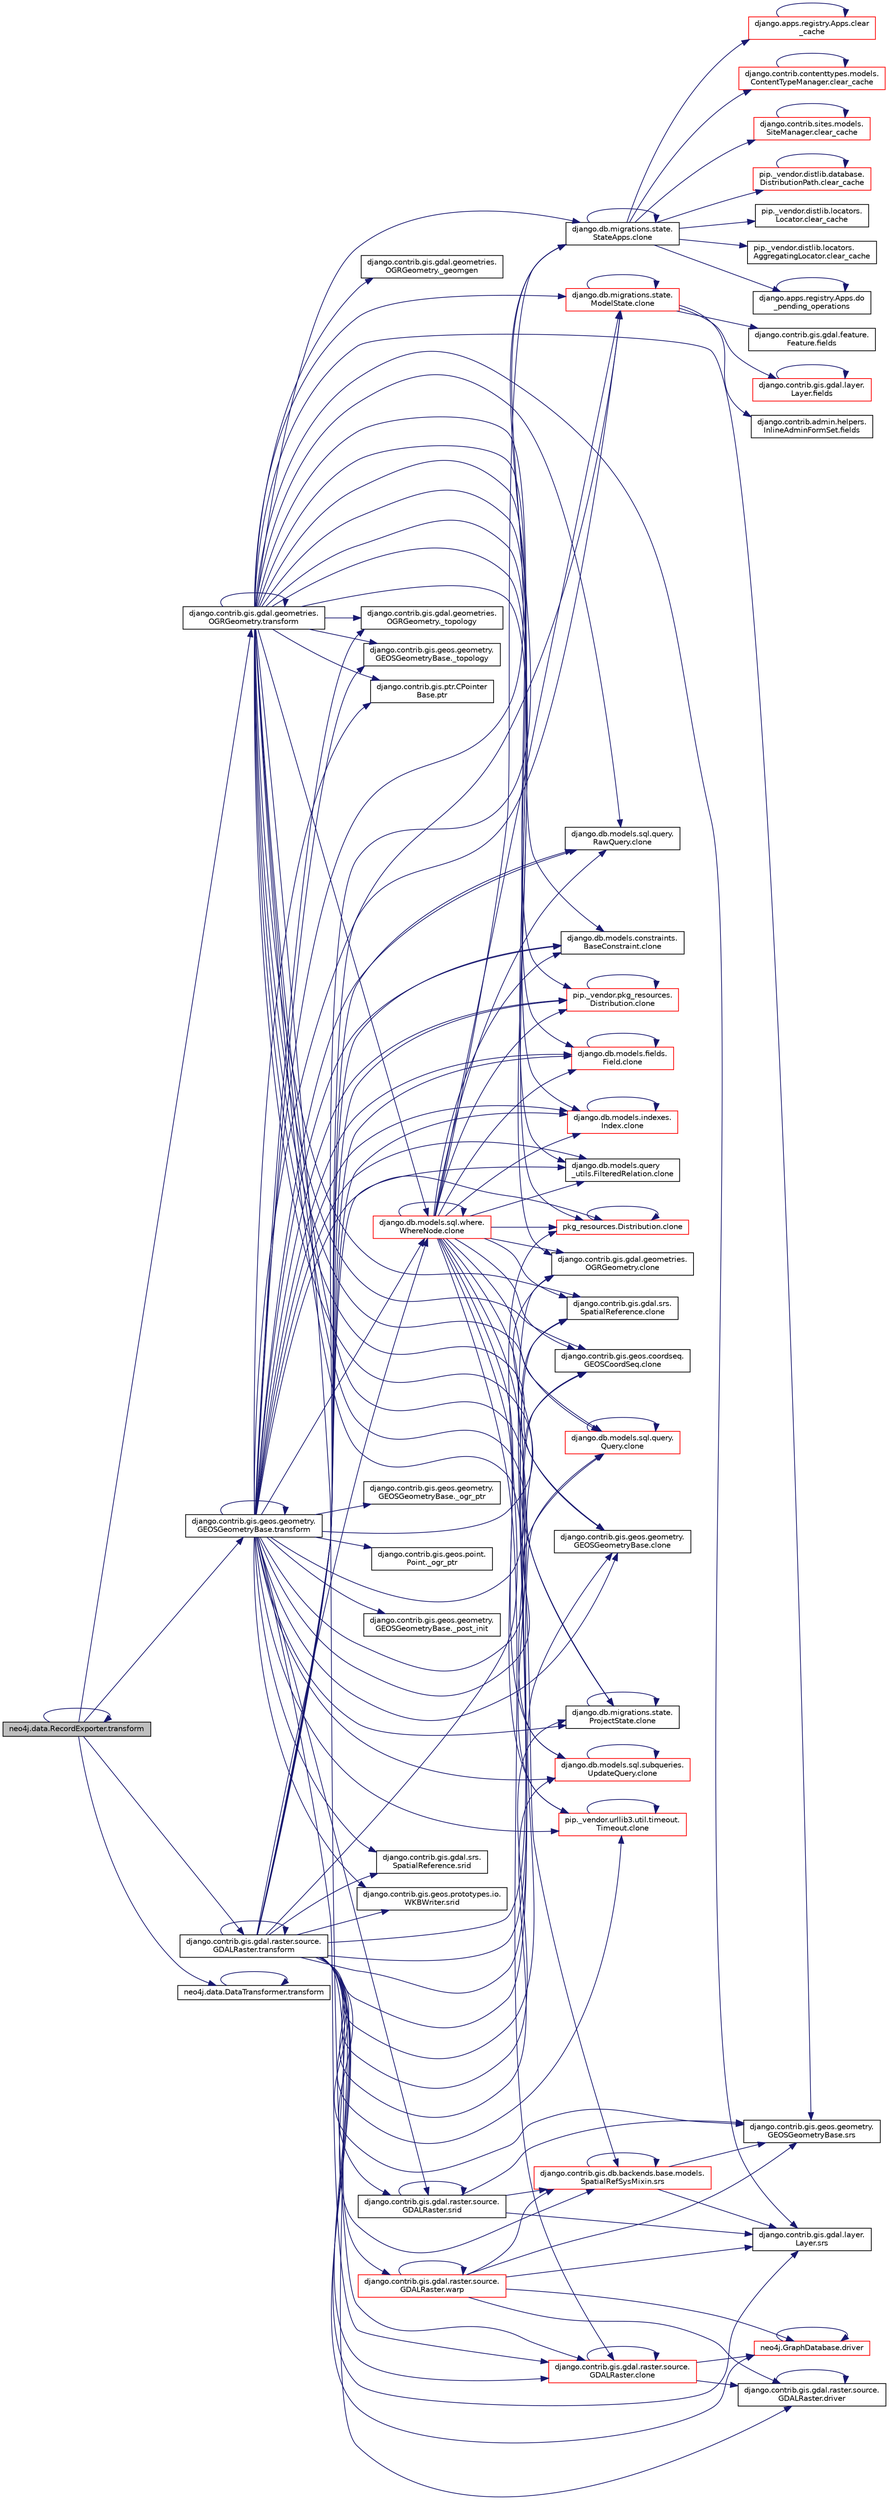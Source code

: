 digraph "neo4j.data.RecordExporter.transform"
{
 // LATEX_PDF_SIZE
  edge [fontname="Helvetica",fontsize="10",labelfontname="Helvetica",labelfontsize="10"];
  node [fontname="Helvetica",fontsize="10",shape=record];
  rankdir="LR";
  Node1 [label="neo4j.data.RecordExporter.transform",height=0.2,width=0.4,color="black", fillcolor="grey75", style="filled", fontcolor="black",tooltip=" "];
  Node1 -> Node2 [color="midnightblue",fontsize="10",style="solid",fontname="Helvetica"];
  Node2 [label="django.contrib.gis.gdal.geometries.\lOGRGeometry.transform",height=0.2,width=0.4,color="black", fillcolor="white", style="filled",URL="$dd/d78/classdjango_1_1contrib_1_1gis_1_1gdal_1_1geometries_1_1_o_g_r_geometry.html#a226a7d57d4415577e5134c074054bc99",tooltip=" "];
  Node2 -> Node3 [color="midnightblue",fontsize="10",style="solid",fontname="Helvetica"];
  Node3 [label="django.contrib.gis.gdal.geometries.\lOGRGeometry._geomgen",height=0.2,width=0.4,color="black", fillcolor="white", style="filled",URL="$dd/d78/classdjango_1_1contrib_1_1gis_1_1gdal_1_1geometries_1_1_o_g_r_geometry.html#ae1622eb7a9efcc0f3c74c09dbb4d6e6b",tooltip=" "];
  Node2 -> Node4 [color="midnightblue",fontsize="10",style="solid",fontname="Helvetica"];
  Node4 [label="django.contrib.gis.gdal.geometries.\lOGRGeometry._topology",height=0.2,width=0.4,color="black", fillcolor="white", style="filled",URL="$dd/d78/classdjango_1_1contrib_1_1gis_1_1gdal_1_1geometries_1_1_o_g_r_geometry.html#aef218d7920cb6e8918bc04bf9953df59",tooltip=" "];
  Node2 -> Node5 [color="midnightblue",fontsize="10",style="solid",fontname="Helvetica"];
  Node5 [label="django.contrib.gis.geos.geometry.\lGEOSGeometryBase._topology",height=0.2,width=0.4,color="black", fillcolor="white", style="filled",URL="$d0/d97/classdjango_1_1contrib_1_1gis_1_1geos_1_1geometry_1_1_g_e_o_s_geometry_base.html#a0d02dae18ef26858fe1516ede3af2923",tooltip=" "];
  Node2 -> Node6 [color="midnightblue",fontsize="10",style="solid",fontname="Helvetica"];
  Node6 [label="django.contrib.gis.gdal.geometries.\lOGRGeometry.clone",height=0.2,width=0.4,color="black", fillcolor="white", style="filled",URL="$dd/d78/classdjango_1_1contrib_1_1gis_1_1gdal_1_1geometries_1_1_o_g_r_geometry.html#aa632a5e07e0facf26b59c993c332b863",tooltip=" "];
  Node2 -> Node7 [color="midnightblue",fontsize="10",style="solid",fontname="Helvetica"];
  Node7 [label="django.contrib.gis.gdal.srs.\lSpatialReference.clone",height=0.2,width=0.4,color="black", fillcolor="white", style="filled",URL="$d7/dda/classdjango_1_1contrib_1_1gis_1_1gdal_1_1srs_1_1_spatial_reference.html#ab518a573c006e7fd51d3c611f1e3d5d1",tooltip=" "];
  Node2 -> Node8 [color="midnightblue",fontsize="10",style="solid",fontname="Helvetica"];
  Node8 [label="django.contrib.gis.geos.coordseq.\lGEOSCoordSeq.clone",height=0.2,width=0.4,color="black", fillcolor="white", style="filled",URL="$d5/d0c/classdjango_1_1contrib_1_1gis_1_1geos_1_1coordseq_1_1_g_e_o_s_coord_seq.html#aa6bb2cfdaa60bf19cc387c4ab5747e79",tooltip=" "];
  Node2 -> Node9 [color="midnightblue",fontsize="10",style="solid",fontname="Helvetica"];
  Node9 [label="django.contrib.gis.geos.geometry.\lGEOSGeometryBase.clone",height=0.2,width=0.4,color="black", fillcolor="white", style="filled",URL="$d0/d97/classdjango_1_1contrib_1_1gis_1_1geos_1_1geometry_1_1_g_e_o_s_geometry_base.html#aaf92d5e776a1fedcb39b52a36e4dabb1",tooltip=" "];
  Node2 -> Node10 [color="midnightblue",fontsize="10",style="solid",fontname="Helvetica"];
  Node10 [label="django.db.migrations.state.\lProjectState.clone",height=0.2,width=0.4,color="black", fillcolor="white", style="filled",URL="$de/db2/classdjango_1_1db_1_1migrations_1_1state_1_1_project_state.html#a22b8c0c95a34494529722755f2f7fb08",tooltip=" "];
  Node10 -> Node10 [color="midnightblue",fontsize="10",style="solid",fontname="Helvetica"];
  Node2 -> Node11 [color="midnightblue",fontsize="10",style="solid",fontname="Helvetica"];
  Node11 [label="django.db.migrations.state.\lStateApps.clone",height=0.2,width=0.4,color="black", fillcolor="white", style="filled",URL="$d3/d9a/classdjango_1_1db_1_1migrations_1_1state_1_1_state_apps.html#a821944752bc7080daff8c38bb20e3943",tooltip=" "];
  Node11 -> Node12 [color="midnightblue",fontsize="10",style="solid",fontname="Helvetica"];
  Node12 [label="django.apps.registry.Apps.clear\l_cache",height=0.2,width=0.4,color="red", fillcolor="white", style="filled",URL="$d8/d34/classdjango_1_1apps_1_1registry_1_1_apps.html#a3dabf3bb1475c2e1ce598cf59420d96c",tooltip=" "];
  Node12 -> Node12 [color="midnightblue",fontsize="10",style="solid",fontname="Helvetica"];
  Node11 -> Node118 [color="midnightblue",fontsize="10",style="solid",fontname="Helvetica"];
  Node118 [label="django.contrib.contenttypes.models.\lContentTypeManager.clear_cache",height=0.2,width=0.4,color="red", fillcolor="white", style="filled",URL="$d0/dbc/classdjango_1_1contrib_1_1contenttypes_1_1models_1_1_content_type_manager.html#a8c0e3cd09eab9f713c1f4d2dda32d97c",tooltip=" "];
  Node118 -> Node118 [color="midnightblue",fontsize="10",style="solid",fontname="Helvetica"];
  Node11 -> Node120 [color="midnightblue",fontsize="10",style="solid",fontname="Helvetica"];
  Node120 [label="django.contrib.sites.models.\lSiteManager.clear_cache",height=0.2,width=0.4,color="red", fillcolor="white", style="filled",URL="$d9/d9e/classdjango_1_1contrib_1_1sites_1_1models_1_1_site_manager.html#add1b963e98668e941563915da7a3c99f",tooltip=" "];
  Node120 -> Node120 [color="midnightblue",fontsize="10",style="solid",fontname="Helvetica"];
  Node11 -> Node5526 [color="midnightblue",fontsize="10",style="solid",fontname="Helvetica"];
  Node5526 [label="pip._vendor.distlib.database.\lDistributionPath.clear_cache",height=0.2,width=0.4,color="red", fillcolor="white", style="filled",URL="$d3/d8a/classpip_1_1__vendor_1_1distlib_1_1database_1_1_distribution_path.html#a576c17cc01238d807b4cc7b833001b0b",tooltip=" "];
  Node5526 -> Node5526 [color="midnightblue",fontsize="10",style="solid",fontname="Helvetica"];
  Node11 -> Node5528 [color="midnightblue",fontsize="10",style="solid",fontname="Helvetica"];
  Node5528 [label="pip._vendor.distlib.locators.\lLocator.clear_cache",height=0.2,width=0.4,color="black", fillcolor="white", style="filled",URL="$df/dda/classpip_1_1__vendor_1_1distlib_1_1locators_1_1_locator.html#aa8e1b24125b3cecddfa873c5ded5f3bb",tooltip=" "];
  Node11 -> Node5529 [color="midnightblue",fontsize="10",style="solid",fontname="Helvetica"];
  Node5529 [label="pip._vendor.distlib.locators.\lAggregatingLocator.clear_cache",height=0.2,width=0.4,color="black", fillcolor="white", style="filled",URL="$d3/de8/classpip_1_1__vendor_1_1distlib_1_1locators_1_1_aggregating_locator.html#a937d4d11aa45376977d68da1656ae82a",tooltip=" "];
  Node11 -> Node11 [color="midnightblue",fontsize="10",style="solid",fontname="Helvetica"];
  Node11 -> Node5530 [color="midnightblue",fontsize="10",style="solid",fontname="Helvetica"];
  Node5530 [label="django.apps.registry.Apps.do\l_pending_operations",height=0.2,width=0.4,color="black", fillcolor="white", style="filled",URL="$d8/d34/classdjango_1_1apps_1_1registry_1_1_apps.html#a4e7a349e650b3d4b0b70ce5554f59ed2",tooltip=" "];
  Node5530 -> Node5530 [color="midnightblue",fontsize="10",style="solid",fontname="Helvetica"];
  Node2 -> Node1522 [color="midnightblue",fontsize="10",style="solid",fontname="Helvetica"];
  Node1522 [label="django.db.migrations.state.\lModelState.clone",height=0.2,width=0.4,color="red", fillcolor="white", style="filled",URL="$d1/d62/classdjango_1_1db_1_1migrations_1_1state_1_1_model_state.html#ab5feb03ae6d22923dd5029a5cfb8abb0",tooltip=" "];
  Node1522 -> Node1522 [color="midnightblue",fontsize="10",style="solid",fontname="Helvetica"];
  Node1522 -> Node703 [color="midnightblue",fontsize="10",style="solid",fontname="Helvetica"];
  Node703 [label="django.contrib.admin.helpers.\lInlineAdminFormSet.fields",height=0.2,width=0.4,color="black", fillcolor="white", style="filled",URL="$db/d43/classdjango_1_1contrib_1_1admin_1_1helpers_1_1_inline_admin_form_set.html#a05da4b8d8905c6773882ad9d9219e56f",tooltip=" "];
  Node1522 -> Node704 [color="midnightblue",fontsize="10",style="solid",fontname="Helvetica"];
  Node704 [label="django.contrib.gis.gdal.feature.\lFeature.fields",height=0.2,width=0.4,color="black", fillcolor="white", style="filled",URL="$db/d34/classdjango_1_1contrib_1_1gis_1_1gdal_1_1feature_1_1_feature.html#a8cfc80966af7ca71369fc1b2c511f7d2",tooltip=" "];
  Node1522 -> Node705 [color="midnightblue",fontsize="10",style="solid",fontname="Helvetica"];
  Node705 [label="django.contrib.gis.gdal.layer.\lLayer.fields",height=0.2,width=0.4,color="red", fillcolor="white", style="filled",URL="$d9/d84/classdjango_1_1contrib_1_1gis_1_1gdal_1_1layer_1_1_layer.html#a6343afa888079fc224c68c4d69d0ae4c",tooltip=" "];
  Node705 -> Node705 [color="midnightblue",fontsize="10",style="solid",fontname="Helvetica"];
  Node2 -> Node1570 [color="midnightblue",fontsize="10",style="solid",fontname="Helvetica"];
  Node1570 [label="django.db.models.constraints.\lBaseConstraint.clone",height=0.2,width=0.4,color="black", fillcolor="white", style="filled",URL="$da/d8b/classdjango_1_1db_1_1models_1_1constraints_1_1_base_constraint.html#aa8f687025c9ab3afd1c3e0be4aeb38e5",tooltip=" "];
  Node2 -> Node1571 [color="midnightblue",fontsize="10",style="solid",fontname="Helvetica"];
  Node1571 [label="django.db.models.fields.\lField.clone",height=0.2,width=0.4,color="red", fillcolor="white", style="filled",URL="$db/d75/classdjango_1_1db_1_1models_1_1fields_1_1_field.html#ae8df23501cdf746b169871b4c3b8fd68",tooltip=" "];
  Node1571 -> Node1571 [color="midnightblue",fontsize="10",style="solid",fontname="Helvetica"];
  Node2 -> Node1836 [color="midnightblue",fontsize="10",style="solid",fontname="Helvetica"];
  Node1836 [label="django.db.models.indexes.\lIndex.clone",height=0.2,width=0.4,color="red", fillcolor="white", style="filled",URL="$d9/de5/classdjango_1_1db_1_1models_1_1indexes_1_1_index.html#a4a72c5cec1fcccfa88858c5605fb6a3d",tooltip=" "];
  Node1836 -> Node1836 [color="midnightblue",fontsize="10",style="solid",fontname="Helvetica"];
  Node2 -> Node1837 [color="midnightblue",fontsize="10",style="solid",fontname="Helvetica"];
  Node1837 [label="django.db.models.query\l_utils.FilteredRelation.clone",height=0.2,width=0.4,color="black", fillcolor="white", style="filled",URL="$d0/d2b/classdjango_1_1db_1_1models_1_1query__utils_1_1_filtered_relation.html#a9f4dae850af9de18248db090365c8ae6",tooltip=" "];
  Node2 -> Node1838 [color="midnightblue",fontsize="10",style="solid",fontname="Helvetica"];
  Node1838 [label="django.db.models.sql.query.\lQuery.clone",height=0.2,width=0.4,color="red", fillcolor="white", style="filled",URL="$d6/d30/classdjango_1_1db_1_1models_1_1sql_1_1query_1_1_query.html#a1a0da276f10cd0bf92b0b5c038210ec0",tooltip=" "];
  Node1838 -> Node1838 [color="midnightblue",fontsize="10",style="solid",fontname="Helvetica"];
  Node2 -> Node1842 [color="midnightblue",fontsize="10",style="solid",fontname="Helvetica"];
  Node1842 [label="django.db.models.sql.subqueries.\lUpdateQuery.clone",height=0.2,width=0.4,color="red", fillcolor="white", style="filled",URL="$d5/de4/classdjango_1_1db_1_1models_1_1sql_1_1subqueries_1_1_update_query.html#aa27f04cebfd03635df399ef4c8a4b203",tooltip=" "];
  Node1842 -> Node1842 [color="midnightblue",fontsize="10",style="solid",fontname="Helvetica"];
  Node2 -> Node1871 [color="midnightblue",fontsize="10",style="solid",fontname="Helvetica"];
  Node1871 [label="django.db.models.sql.where.\lWhereNode.clone",height=0.2,width=0.4,color="red", fillcolor="white", style="filled",URL="$db/da3/classdjango_1_1db_1_1models_1_1sql_1_1where_1_1_where_node.html#aa169773c5fb2dda662bec5946ed79263",tooltip=" "];
  Node1871 -> Node6 [color="midnightblue",fontsize="10",style="solid",fontname="Helvetica"];
  Node1871 -> Node7 [color="midnightblue",fontsize="10",style="solid",fontname="Helvetica"];
  Node1871 -> Node8 [color="midnightblue",fontsize="10",style="solid",fontname="Helvetica"];
  Node1871 -> Node9 [color="midnightblue",fontsize="10",style="solid",fontname="Helvetica"];
  Node1871 -> Node10 [color="midnightblue",fontsize="10",style="solid",fontname="Helvetica"];
  Node1871 -> Node11 [color="midnightblue",fontsize="10",style="solid",fontname="Helvetica"];
  Node1871 -> Node1522 [color="midnightblue",fontsize="10",style="solid",fontname="Helvetica"];
  Node1871 -> Node1570 [color="midnightblue",fontsize="10",style="solid",fontname="Helvetica"];
  Node1871 -> Node1571 [color="midnightblue",fontsize="10",style="solid",fontname="Helvetica"];
  Node1871 -> Node1836 [color="midnightblue",fontsize="10",style="solid",fontname="Helvetica"];
  Node1871 -> Node1837 [color="midnightblue",fontsize="10",style="solid",fontname="Helvetica"];
  Node1871 -> Node1838 [color="midnightblue",fontsize="10",style="solid",fontname="Helvetica"];
  Node1871 -> Node1842 [color="midnightblue",fontsize="10",style="solid",fontname="Helvetica"];
  Node1871 -> Node1871 [color="midnightblue",fontsize="10",style="solid",fontname="Helvetica"];
  Node1871 -> Node1876 [color="midnightblue",fontsize="10",style="solid",fontname="Helvetica"];
  Node1876 [label="pip._vendor.urllib3.util.timeout.\lTimeout.clone",height=0.2,width=0.4,color="red", fillcolor="white", style="filled",URL="$d7/d0f/classpip_1_1__vendor_1_1urllib3_1_1util_1_1timeout_1_1_timeout.html#adf3e93289276c7920b5bfa24ce7ad651",tooltip=" "];
  Node1876 -> Node1876 [color="midnightblue",fontsize="10",style="solid",fontname="Helvetica"];
  Node1871 -> Node1880 [color="midnightblue",fontsize="10",style="solid",fontname="Helvetica"];
  Node1880 [label="pip._vendor.pkg_resources.\lDistribution.clone",height=0.2,width=0.4,color="red", fillcolor="white", style="filled",URL="$d0/ddb/classpip_1_1__vendor_1_1pkg__resources_1_1_distribution.html#a9928966be415e533c49972011db1a5a2",tooltip=" "];
  Node1880 -> Node1880 [color="midnightblue",fontsize="10",style="solid",fontname="Helvetica"];
  Node1871 -> Node1885 [color="midnightblue",fontsize="10",style="solid",fontname="Helvetica"];
  Node1885 [label="pkg_resources.Distribution.clone",height=0.2,width=0.4,color="red", fillcolor="white", style="filled",URL="$d8/d25/classpkg__resources_1_1_distribution.html#a3efa2d30d3271d07ebea1943f13db873",tooltip=" "];
  Node1885 -> Node1885 [color="midnightblue",fontsize="10",style="solid",fontname="Helvetica"];
  Node1871 -> Node1886 [color="midnightblue",fontsize="10",style="solid",fontname="Helvetica"];
  Node1886 [label="django.contrib.gis.gdal.raster.source.\lGDALRaster.clone",height=0.2,width=0.4,color="red", fillcolor="white", style="filled",URL="$db/dff/classdjango_1_1contrib_1_1gis_1_1gdal_1_1raster_1_1source_1_1_g_d_a_l_raster.html#ab942a134825c7588400201443c9fd128",tooltip=" "];
  Node1886 -> Node1886 [color="midnightblue",fontsize="10",style="solid",fontname="Helvetica"];
  Node1886 -> Node1889 [color="midnightblue",fontsize="10",style="solid",fontname="Helvetica"];
  Node1889 [label="neo4j.GraphDatabase.driver",height=0.2,width=0.4,color="red", fillcolor="white", style="filled",URL="$d7/d6e/classneo4j_1_1_graph_database.html#a2673a1569da3fb25ba1213cbdbedddaa",tooltip=" "];
  Node1889 -> Node1889 [color="midnightblue",fontsize="10",style="solid",fontname="Helvetica"];
  Node1886 -> Node1892 [color="midnightblue",fontsize="10",style="solid",fontname="Helvetica"];
  Node1892 [label="django.contrib.gis.gdal.raster.source.\lGDALRaster.driver",height=0.2,width=0.4,color="black", fillcolor="white", style="filled",URL="$db/dff/classdjango_1_1contrib_1_1gis_1_1gdal_1_1raster_1_1source_1_1_g_d_a_l_raster.html#a23f2ee063da4f027cdd9d8d36cb84d94",tooltip=" "];
  Node1892 -> Node1892 [color="midnightblue",fontsize="10",style="solid",fontname="Helvetica"];
  Node1871 -> Node1893 [color="midnightblue",fontsize="10",style="solid",fontname="Helvetica"];
  Node1893 [label="django.db.models.sql.query.\lRawQuery.clone",height=0.2,width=0.4,color="black", fillcolor="white", style="filled",URL="$db/dfa/classdjango_1_1db_1_1models_1_1sql_1_1query_1_1_raw_query.html#a41e402ece12880e64e595a71991cd8bb",tooltip=" "];
  Node2 -> Node1876 [color="midnightblue",fontsize="10",style="solid",fontname="Helvetica"];
  Node2 -> Node1880 [color="midnightblue",fontsize="10",style="solid",fontname="Helvetica"];
  Node2 -> Node1885 [color="midnightblue",fontsize="10",style="solid",fontname="Helvetica"];
  Node2 -> Node1886 [color="midnightblue",fontsize="10",style="solid",fontname="Helvetica"];
  Node2 -> Node1893 [color="midnightblue",fontsize="10",style="solid",fontname="Helvetica"];
  Node2 -> Node20 [color="midnightblue",fontsize="10",style="solid",fontname="Helvetica"];
  Node20 [label="django.contrib.gis.ptr.CPointer\lBase.ptr",height=0.2,width=0.4,color="black", fillcolor="white", style="filled",URL="$da/dc5/classdjango_1_1contrib_1_1gis_1_1ptr_1_1_c_pointer_base.html#a234177319d249573c7dd6508c5ca9095",tooltip=" "];
  Node2 -> Node1202 [color="midnightblue",fontsize="10",style="solid",fontname="Helvetica"];
  Node1202 [label="django.contrib.gis.db.backends.base.models.\lSpatialRefSysMixin.srs",height=0.2,width=0.4,color="red", fillcolor="white", style="filled",URL="$d5/d73/classdjango_1_1contrib_1_1gis_1_1db_1_1backends_1_1base_1_1models_1_1_spatial_ref_sys_mixin.html#a872cc376b9ec7a9d3e0f5d3529890ef5",tooltip=" "];
  Node1202 -> Node1202 [color="midnightblue",fontsize="10",style="solid",fontname="Helvetica"];
  Node1202 -> Node1203 [color="midnightblue",fontsize="10",style="solid",fontname="Helvetica"];
  Node1203 [label="django.contrib.gis.gdal.layer.\lLayer.srs",height=0.2,width=0.4,color="black", fillcolor="white", style="filled",URL="$d9/d84/classdjango_1_1contrib_1_1gis_1_1gdal_1_1layer_1_1_layer.html#ad884cafef725038c4ca1d5d8cedd62ef",tooltip=" "];
  Node1202 -> Node1204 [color="midnightblue",fontsize="10",style="solid",fontname="Helvetica"];
  Node1204 [label="django.contrib.gis.geos.geometry.\lGEOSGeometryBase.srs",height=0.2,width=0.4,color="black", fillcolor="white", style="filled",URL="$d0/d97/classdjango_1_1contrib_1_1gis_1_1geos_1_1geometry_1_1_g_e_o_s_geometry_base.html#ac6e2fa1f2df958d4cdcf458cbe80931e",tooltip=" "];
  Node2 -> Node1203 [color="midnightblue",fontsize="10",style="solid",fontname="Helvetica"];
  Node2 -> Node1204 [color="midnightblue",fontsize="10",style="solid",fontname="Helvetica"];
  Node2 -> Node2 [color="midnightblue",fontsize="10",style="solid",fontname="Helvetica"];
  Node1 -> Node4503 [color="midnightblue",fontsize="10",style="solid",fontname="Helvetica"];
  Node4503 [label="django.contrib.gis.geos.geometry.\lGEOSGeometryBase.transform",height=0.2,width=0.4,color="black", fillcolor="white", style="filled",URL="$d0/d97/classdjango_1_1contrib_1_1gis_1_1geos_1_1geometry_1_1_g_e_o_s_geometry_base.html#ac923464876d4b3837fba9dd803901fd4",tooltip=" "];
  Node4503 -> Node4504 [color="midnightblue",fontsize="10",style="solid",fontname="Helvetica"];
  Node4504 [label="django.contrib.gis.geos.geometry.\lGEOSGeometryBase._ogr_ptr",height=0.2,width=0.4,color="black", fillcolor="white", style="filled",URL="$d0/d97/classdjango_1_1contrib_1_1gis_1_1geos_1_1geometry_1_1_g_e_o_s_geometry_base.html#abf735e9206ba8611bb65a74f960c8542",tooltip=" "];
  Node4503 -> Node4505 [color="midnightblue",fontsize="10",style="solid",fontname="Helvetica"];
  Node4505 [label="django.contrib.gis.geos.point.\lPoint._ogr_ptr",height=0.2,width=0.4,color="black", fillcolor="white", style="filled",URL="$d2/d93/classdjango_1_1contrib_1_1gis_1_1geos_1_1point_1_1_point.html#a9c02fc2f123c45560de289ab23f6c5bd",tooltip=" "];
  Node4503 -> Node1912 [color="midnightblue",fontsize="10",style="solid",fontname="Helvetica"];
  Node1912 [label="django.contrib.gis.geos.geometry.\lGEOSGeometryBase._post_init",height=0.2,width=0.4,color="black", fillcolor="white", style="filled",URL="$d0/d97/classdjango_1_1contrib_1_1gis_1_1geos_1_1geometry_1_1_g_e_o_s_geometry_base.html#a883224417fc1b77ba2ea40a50e4216b8",tooltip=" "];
  Node4503 -> Node4 [color="midnightblue",fontsize="10",style="solid",fontname="Helvetica"];
  Node4503 -> Node5 [color="midnightblue",fontsize="10",style="solid",fontname="Helvetica"];
  Node4503 -> Node6 [color="midnightblue",fontsize="10",style="solid",fontname="Helvetica"];
  Node4503 -> Node7 [color="midnightblue",fontsize="10",style="solid",fontname="Helvetica"];
  Node4503 -> Node8 [color="midnightblue",fontsize="10",style="solid",fontname="Helvetica"];
  Node4503 -> Node9 [color="midnightblue",fontsize="10",style="solid",fontname="Helvetica"];
  Node4503 -> Node10 [color="midnightblue",fontsize="10",style="solid",fontname="Helvetica"];
  Node4503 -> Node11 [color="midnightblue",fontsize="10",style="solid",fontname="Helvetica"];
  Node4503 -> Node1522 [color="midnightblue",fontsize="10",style="solid",fontname="Helvetica"];
  Node4503 -> Node1570 [color="midnightblue",fontsize="10",style="solid",fontname="Helvetica"];
  Node4503 -> Node1571 [color="midnightblue",fontsize="10",style="solid",fontname="Helvetica"];
  Node4503 -> Node1836 [color="midnightblue",fontsize="10",style="solid",fontname="Helvetica"];
  Node4503 -> Node1837 [color="midnightblue",fontsize="10",style="solid",fontname="Helvetica"];
  Node4503 -> Node1838 [color="midnightblue",fontsize="10",style="solid",fontname="Helvetica"];
  Node4503 -> Node1842 [color="midnightblue",fontsize="10",style="solid",fontname="Helvetica"];
  Node4503 -> Node1871 [color="midnightblue",fontsize="10",style="solid",fontname="Helvetica"];
  Node4503 -> Node1876 [color="midnightblue",fontsize="10",style="solid",fontname="Helvetica"];
  Node4503 -> Node1880 [color="midnightblue",fontsize="10",style="solid",fontname="Helvetica"];
  Node4503 -> Node1885 [color="midnightblue",fontsize="10",style="solid",fontname="Helvetica"];
  Node4503 -> Node1886 [color="midnightblue",fontsize="10",style="solid",fontname="Helvetica"];
  Node4503 -> Node1893 [color="midnightblue",fontsize="10",style="solid",fontname="Helvetica"];
  Node4503 -> Node20 [color="midnightblue",fontsize="10",style="solid",fontname="Helvetica"];
  Node4503 -> Node1201 [color="midnightblue",fontsize="10",style="solid",fontname="Helvetica"];
  Node1201 [label="django.contrib.gis.gdal.raster.source.\lGDALRaster.srid",height=0.2,width=0.4,color="black", fillcolor="white", style="filled",URL="$db/dff/classdjango_1_1contrib_1_1gis_1_1gdal_1_1raster_1_1source_1_1_g_d_a_l_raster.html#abb1a0c5b76ca4f874311778d1317b753",tooltip=" "];
  Node1201 -> Node1201 [color="midnightblue",fontsize="10",style="solid",fontname="Helvetica"];
  Node1201 -> Node1202 [color="midnightblue",fontsize="10",style="solid",fontname="Helvetica"];
  Node1201 -> Node1203 [color="midnightblue",fontsize="10",style="solid",fontname="Helvetica"];
  Node1201 -> Node1204 [color="midnightblue",fontsize="10",style="solid",fontname="Helvetica"];
  Node4503 -> Node1213 [color="midnightblue",fontsize="10",style="solid",fontname="Helvetica"];
  Node1213 [label="django.contrib.gis.gdal.srs.\lSpatialReference.srid",height=0.2,width=0.4,color="black", fillcolor="white", style="filled",URL="$d7/dda/classdjango_1_1contrib_1_1gis_1_1gdal_1_1srs_1_1_spatial_reference.html#a0cc788e40b30278bebe00a9146de2fbf",tooltip=" "];
  Node4503 -> Node1214 [color="midnightblue",fontsize="10",style="solid",fontname="Helvetica"];
  Node1214 [label="django.contrib.gis.geos.prototypes.io.\lWKBWriter.srid",height=0.2,width=0.4,color="black", fillcolor="white", style="filled",URL="$d9/db5/classdjango_1_1contrib_1_1gis_1_1geos_1_1prototypes_1_1io_1_1_w_k_b_writer.html#af41f8fab147304182f500da25e0a4bda",tooltip=" "];
  Node4503 -> Node4503 [color="midnightblue",fontsize="10",style="solid",fontname="Helvetica"];
  Node1 -> Node4506 [color="midnightblue",fontsize="10",style="solid",fontname="Helvetica"];
  Node4506 [label="django.contrib.gis.gdal.raster.source.\lGDALRaster.transform",height=0.2,width=0.4,color="black", fillcolor="white", style="filled",URL="$db/dff/classdjango_1_1contrib_1_1gis_1_1gdal_1_1raster_1_1source_1_1_g_d_a_l_raster.html#af3ba81aa62a5cbe23044654c37dc4d7e",tooltip=" "];
  Node4506 -> Node6 [color="midnightblue",fontsize="10",style="solid",fontname="Helvetica"];
  Node4506 -> Node7 [color="midnightblue",fontsize="10",style="solid",fontname="Helvetica"];
  Node4506 -> Node8 [color="midnightblue",fontsize="10",style="solid",fontname="Helvetica"];
  Node4506 -> Node9 [color="midnightblue",fontsize="10",style="solid",fontname="Helvetica"];
  Node4506 -> Node10 [color="midnightblue",fontsize="10",style="solid",fontname="Helvetica"];
  Node4506 -> Node11 [color="midnightblue",fontsize="10",style="solid",fontname="Helvetica"];
  Node4506 -> Node1522 [color="midnightblue",fontsize="10",style="solid",fontname="Helvetica"];
  Node4506 -> Node1570 [color="midnightblue",fontsize="10",style="solid",fontname="Helvetica"];
  Node4506 -> Node1571 [color="midnightblue",fontsize="10",style="solid",fontname="Helvetica"];
  Node4506 -> Node1836 [color="midnightblue",fontsize="10",style="solid",fontname="Helvetica"];
  Node4506 -> Node1837 [color="midnightblue",fontsize="10",style="solid",fontname="Helvetica"];
  Node4506 -> Node1838 [color="midnightblue",fontsize="10",style="solid",fontname="Helvetica"];
  Node4506 -> Node1842 [color="midnightblue",fontsize="10",style="solid",fontname="Helvetica"];
  Node4506 -> Node1871 [color="midnightblue",fontsize="10",style="solid",fontname="Helvetica"];
  Node4506 -> Node1876 [color="midnightblue",fontsize="10",style="solid",fontname="Helvetica"];
  Node4506 -> Node1880 [color="midnightblue",fontsize="10",style="solid",fontname="Helvetica"];
  Node4506 -> Node1885 [color="midnightblue",fontsize="10",style="solid",fontname="Helvetica"];
  Node4506 -> Node1886 [color="midnightblue",fontsize="10",style="solid",fontname="Helvetica"];
  Node4506 -> Node1893 [color="midnightblue",fontsize="10",style="solid",fontname="Helvetica"];
  Node4506 -> Node1889 [color="midnightblue",fontsize="10",style="solid",fontname="Helvetica"];
  Node4506 -> Node1892 [color="midnightblue",fontsize="10",style="solid",fontname="Helvetica"];
  Node4506 -> Node1201 [color="midnightblue",fontsize="10",style="solid",fontname="Helvetica"];
  Node4506 -> Node1213 [color="midnightblue",fontsize="10",style="solid",fontname="Helvetica"];
  Node4506 -> Node1214 [color="midnightblue",fontsize="10",style="solid",fontname="Helvetica"];
  Node4506 -> Node1202 [color="midnightblue",fontsize="10",style="solid",fontname="Helvetica"];
  Node4506 -> Node1203 [color="midnightblue",fontsize="10",style="solid",fontname="Helvetica"];
  Node4506 -> Node1204 [color="midnightblue",fontsize="10",style="solid",fontname="Helvetica"];
  Node4506 -> Node4506 [color="midnightblue",fontsize="10",style="solid",fontname="Helvetica"];
  Node4506 -> Node4507 [color="midnightblue",fontsize="10",style="solid",fontname="Helvetica"];
  Node4507 [label="django.contrib.gis.gdal.raster.source.\lGDALRaster.warp",height=0.2,width=0.4,color="red", fillcolor="white", style="filled",URL="$db/dff/classdjango_1_1contrib_1_1gis_1_1gdal_1_1raster_1_1source_1_1_g_d_a_l_raster.html#af64afc2beed3f3b03ade69f220bdad7c",tooltip=" "];
  Node4507 -> Node1889 [color="midnightblue",fontsize="10",style="solid",fontname="Helvetica"];
  Node4507 -> Node1892 [color="midnightblue",fontsize="10",style="solid",fontname="Helvetica"];
  Node4507 -> Node1202 [color="midnightblue",fontsize="10",style="solid",fontname="Helvetica"];
  Node4507 -> Node1203 [color="midnightblue",fontsize="10",style="solid",fontname="Helvetica"];
  Node4507 -> Node1204 [color="midnightblue",fontsize="10",style="solid",fontname="Helvetica"];
  Node4507 -> Node4507 [color="midnightblue",fontsize="10",style="solid",fontname="Helvetica"];
  Node1 -> Node4513 [color="midnightblue",fontsize="10",style="solid",fontname="Helvetica"];
  Node4513 [label="neo4j.data.DataTransformer.transform",height=0.2,width=0.4,color="black", fillcolor="white", style="filled",URL="$db/df1/classneo4j_1_1data_1_1_data_transformer.html#a1d49c1113baf46d4c082926975e031e4",tooltip=" "];
  Node4513 -> Node4513 [color="midnightblue",fontsize="10",style="solid",fontname="Helvetica"];
  Node1 -> Node1 [color="midnightblue",fontsize="10",style="solid",fontname="Helvetica"];
}
